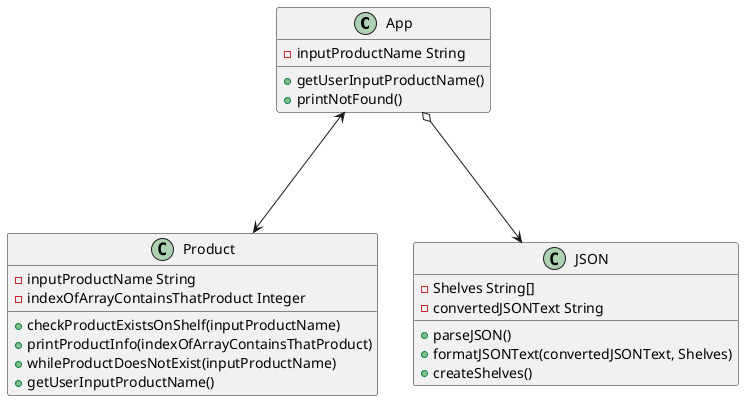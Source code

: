 @startuml
'https://plantuml.com/sequence-diagram

class App {
    - inputProductName String

    + getUserInputProductName()
    + printNotFound()
}

class Product {
    - inputProductName String
    - indexOfArrayContainsThatProduct Integer

    + checkProductExistsOnShelf(inputProductName)
    + printProductInfo(indexOfArrayContainsThatProduct)
    + whileProductDoesNotExist(inputProductName)
    + getUserInputProductName()
}

class JSON {
    - Shelves String[]
    - convertedJSONText String

    + parseJSON()
    + formatJSONText(convertedJSONText, Shelves)
    + createShelves()
}

App <---> Product
App o---> JSON
@enduml
